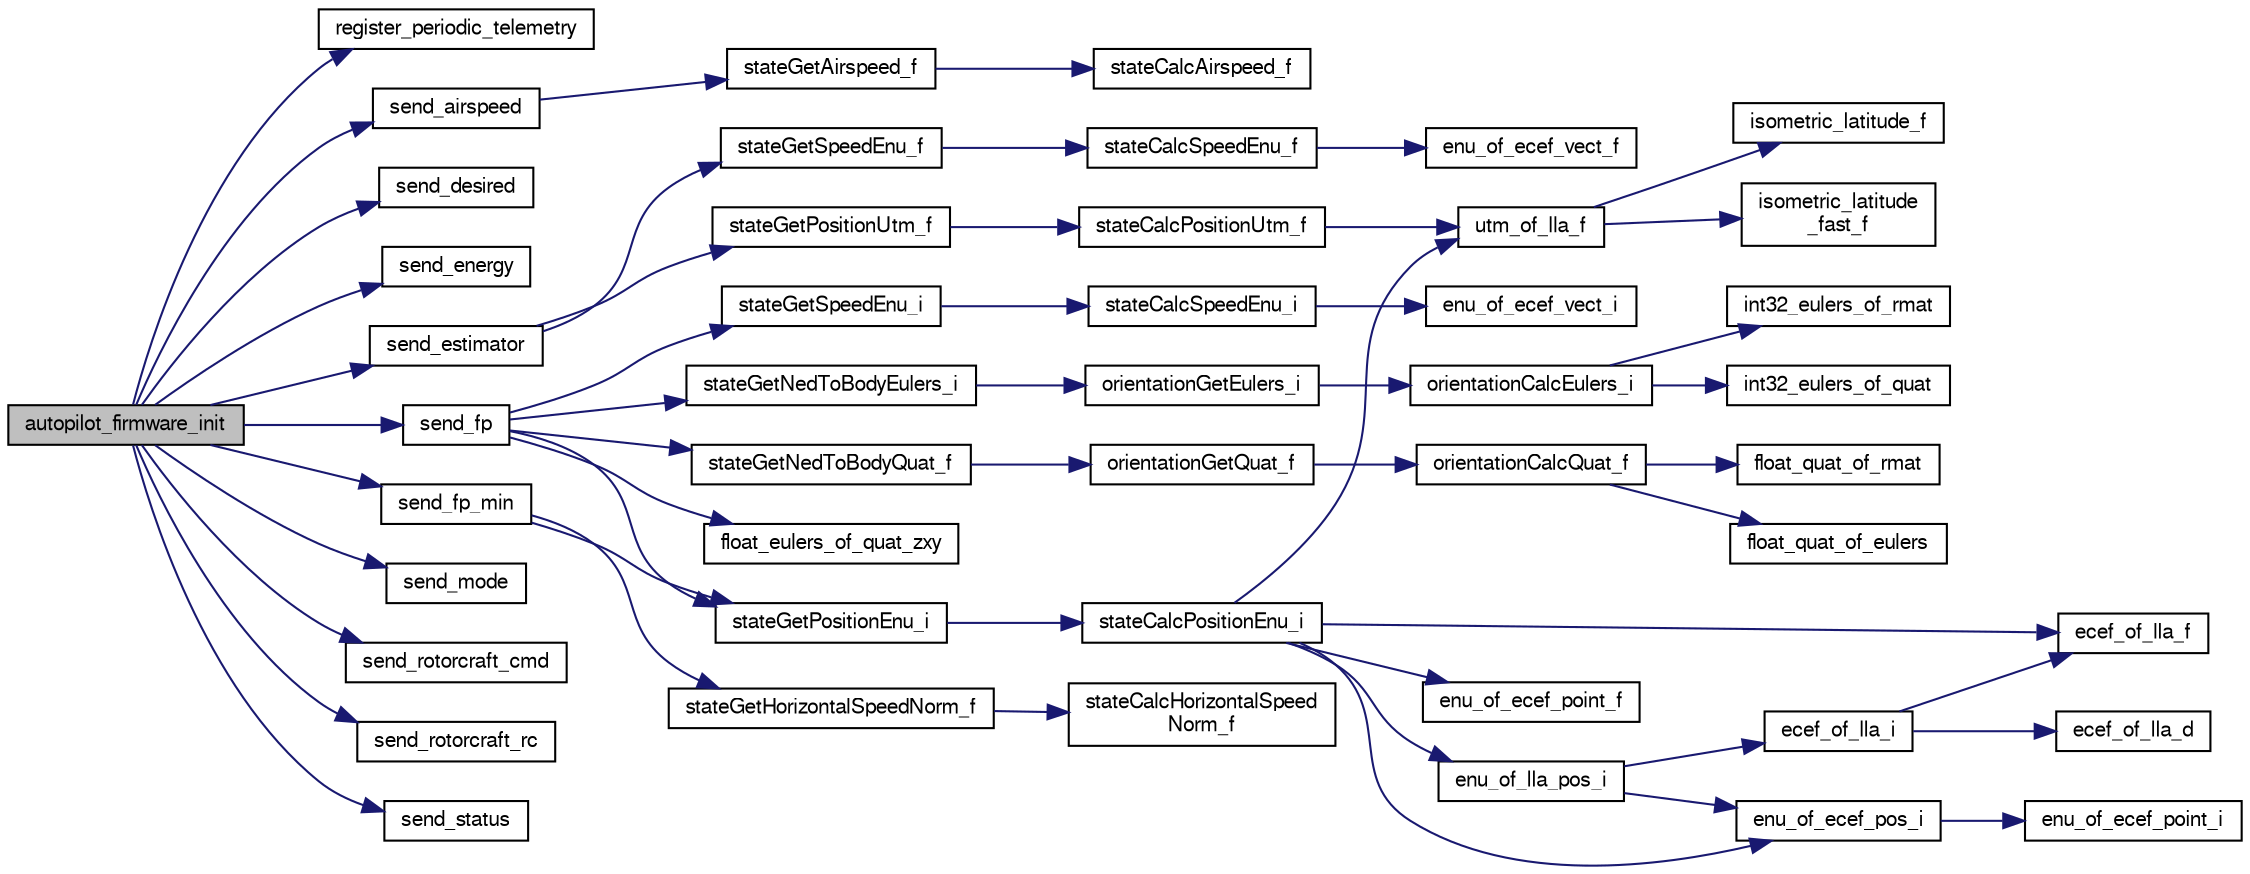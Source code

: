 digraph "autopilot_firmware_init"
{
  edge [fontname="FreeSans",fontsize="10",labelfontname="FreeSans",labelfontsize="10"];
  node [fontname="FreeSans",fontsize="10",shape=record];
  rankdir="LR";
  Node1 [label="autopilot_firmware_init",height=0.2,width=0.4,color="black", fillcolor="grey75", style="filled", fontcolor="black"];
  Node1 -> Node2 [color="midnightblue",fontsize="10",style="solid",fontname="FreeSans"];
  Node2 [label="register_periodic_telemetry",height=0.2,width=0.4,color="black", fillcolor="white", style="filled",URL="$telemetry_8c.html#a8b8cf43739f06c54d16370c141b541a0",tooltip="Register a telemetry callback function. "];
  Node1 -> Node3 [color="midnightblue",fontsize="10",style="solid",fontname="FreeSans"];
  Node3 [label="send_airspeed",height=0.2,width=0.4,color="black", fillcolor="white", style="filled",URL="$fixedwing_2autopilot__firmware_8c.html#a66607b1cbf8f7535ab395e10f531e989"];
  Node3 -> Node4 [color="midnightblue",fontsize="10",style="solid",fontname="FreeSans"];
  Node4 [label="stateGetAirspeed_f",height=0.2,width=0.4,color="black", fillcolor="white", style="filled",URL="$group__state__wind__airspeed.html#gab0cc6ebb3671ec1b34ac2c33f11c6b26",tooltip="Get airspeed (float). "];
  Node4 -> Node5 [color="midnightblue",fontsize="10",style="solid",fontname="FreeSans"];
  Node5 [label="stateCalcAirspeed_f",height=0.2,width=0.4,color="black", fillcolor="white", style="filled",URL="$group__state__wind__airspeed.html#gac2516cd42b66afab524662b27fd96cd5"];
  Node1 -> Node6 [color="midnightblue",fontsize="10",style="solid",fontname="FreeSans"];
  Node6 [label="send_desired",height=0.2,width=0.4,color="black", fillcolor="white", style="filled",URL="$fixedwing_2autopilot__firmware_8c.html#a39bb118e4dfd535f85e7106804378972"];
  Node1 -> Node7 [color="midnightblue",fontsize="10",style="solid",fontname="FreeSans"];
  Node7 [label="send_energy",height=0.2,width=0.4,color="black", fillcolor="white", style="filled",URL="$fixedwing_2autopilot__firmware_8c.html#a5b82f013ab4d5b172d8859488d3d6040"];
  Node1 -> Node8 [color="midnightblue",fontsize="10",style="solid",fontname="FreeSans"];
  Node8 [label="send_estimator",height=0.2,width=0.4,color="black", fillcolor="white", style="filled",URL="$fixedwing_2autopilot__firmware_8c.html#ae015b1759bb416ee56b7a3a403b12985"];
  Node8 -> Node9 [color="midnightblue",fontsize="10",style="solid",fontname="FreeSans"];
  Node9 [label="stateGetPositionUtm_f",height=0.2,width=0.4,color="black", fillcolor="white", style="filled",URL="$group__state__position.html#ga7488f3b1e3afa9515541c0130278bdac",tooltip="Get position in UTM coordinates (float). "];
  Node9 -> Node10 [color="midnightblue",fontsize="10",style="solid",fontname="FreeSans"];
  Node10 [label="stateCalcPositionUtm_f",height=0.2,width=0.4,color="black", fillcolor="white", style="filled",URL="$group__state__position.html#ga6893f5e3d84e0464d2bc6fc86a08f16d"];
  Node10 -> Node11 [color="midnightblue",fontsize="10",style="solid",fontname="FreeSans"];
  Node11 [label="utm_of_lla_f",height=0.2,width=0.4,color="black", fillcolor="white", style="filled",URL="$pprz__geodetic__float_8c.html#af99d4775df518f30b741b49c26eceedd"];
  Node11 -> Node12 [color="midnightblue",fontsize="10",style="solid",fontname="FreeSans"];
  Node12 [label="isometric_latitude_f",height=0.2,width=0.4,color="black", fillcolor="white", style="filled",URL="$pprz__geodetic__float_8c.html#a25c5bd31de0ea0d0caf14a0d217ad3ea"];
  Node11 -> Node13 [color="midnightblue",fontsize="10",style="solid",fontname="FreeSans"];
  Node13 [label="isometric_latitude\l_fast_f",height=0.2,width=0.4,color="black", fillcolor="white", style="filled",URL="$pprz__geodetic__float_8c.html#a21ea1b369f7d4abd984fb89c488dde24"];
  Node8 -> Node14 [color="midnightblue",fontsize="10",style="solid",fontname="FreeSans"];
  Node14 [label="stateGetSpeedEnu_f",height=0.2,width=0.4,color="black", fillcolor="white", style="filled",URL="$group__state__velocity.html#ga8e7f86fe83bd1b767f9c5016ed245822",tooltip="Get ground speed in local ENU coordinates (float). "];
  Node14 -> Node15 [color="midnightblue",fontsize="10",style="solid",fontname="FreeSans"];
  Node15 [label="stateCalcSpeedEnu_f",height=0.2,width=0.4,color="black", fillcolor="white", style="filled",URL="$group__state__velocity.html#ga2f7eff6a1ac5d75adf7f70803be06483"];
  Node15 -> Node16 [color="midnightblue",fontsize="10",style="solid",fontname="FreeSans"];
  Node16 [label="enu_of_ecef_vect_f",height=0.2,width=0.4,color="black", fillcolor="white", style="filled",URL="$pprz__geodetic__float_8c.html#ac44c5ea35811dcd7f50fb3741d0c12ad"];
  Node1 -> Node17 [color="midnightblue",fontsize="10",style="solid",fontname="FreeSans"];
  Node17 [label="send_fp",height=0.2,width=0.4,color="black", fillcolor="white", style="filled",URL="$rotorcraft_2autopilot__firmware_8c.html#acaec1d6d2a2c682a3236c28974830807"];
  Node17 -> Node18 [color="midnightblue",fontsize="10",style="solid",fontname="FreeSans"];
  Node18 [label="float_eulers_of_quat_zxy",height=0.2,width=0.4,color="black", fillcolor="white", style="filled",URL="$group__math__algebra__float.html#ga94f781d7f49b3e8fe681bd456faabbd1",tooltip="euler rotation &#39;ZXY&#39; This rotation order is useful if you need 90 deg pitch "];
  Node17 -> Node19 [color="midnightblue",fontsize="10",style="solid",fontname="FreeSans"];
  Node19 [label="stateGetNedToBodyEulers_i",height=0.2,width=0.4,color="black", fillcolor="white", style="filled",URL="$group__state__attitude.html#ga5ae8778366c1fad669189cb2def40792",tooltip="Get vehicle body attitude euler angles (int). "];
  Node19 -> Node20 [color="midnightblue",fontsize="10",style="solid",fontname="FreeSans"];
  Node20 [label="orientationGetEulers_i",height=0.2,width=0.4,color="black", fillcolor="white", style="filled",URL="$group__math__orientation__representation.html#gae05f220bbbdaafcbe11bc2d1fb622f39",tooltip="Get vehicle body attitude euler angles (int). "];
  Node20 -> Node21 [color="midnightblue",fontsize="10",style="solid",fontname="FreeSans"];
  Node21 [label="orientationCalcEulers_i",height=0.2,width=0.4,color="black", fillcolor="white", style="filled",URL="$group__math__orientation__representation.html#gaa07c68d2ea52188413c8c90ce48b73c8"];
  Node21 -> Node22 [color="midnightblue",fontsize="10",style="solid",fontname="FreeSans"];
  Node22 [label="int32_eulers_of_rmat",height=0.2,width=0.4,color="black", fillcolor="white", style="filled",URL="$group__math__algebra__int.html#gaf2f61a27841c68cefbd27a8614fcd90e"];
  Node21 -> Node23 [color="midnightblue",fontsize="10",style="solid",fontname="FreeSans"];
  Node23 [label="int32_eulers_of_quat",height=0.2,width=0.4,color="black", fillcolor="white", style="filled",URL="$group__math__algebra__int.html#ga02ccc32cb7b533e0c7cf18140fb7104e"];
  Node17 -> Node24 [color="midnightblue",fontsize="10",style="solid",fontname="FreeSans"];
  Node24 [label="stateGetNedToBodyQuat_f",height=0.2,width=0.4,color="black", fillcolor="white", style="filled",URL="$group__state__attitude.html#gae03bd8f94b7150506835b77060b73311",tooltip="Get vehicle body attitude quaternion (float). "];
  Node24 -> Node25 [color="midnightblue",fontsize="10",style="solid",fontname="FreeSans"];
  Node25 [label="orientationGetQuat_f",height=0.2,width=0.4,color="black", fillcolor="white", style="filled",URL="$group__math__orientation__representation.html#ga4bc38966bac43e1f55b2f042d8f2e411",tooltip="Get vehicle body attitude quaternion (float). "];
  Node25 -> Node26 [color="midnightblue",fontsize="10",style="solid",fontname="FreeSans"];
  Node26 [label="orientationCalcQuat_f",height=0.2,width=0.4,color="black", fillcolor="white", style="filled",URL="$group__math__orientation__representation.html#ga33edf7d5bd278bed617fb5aa88559dc2"];
  Node26 -> Node27 [color="midnightblue",fontsize="10",style="solid",fontname="FreeSans"];
  Node27 [label="float_quat_of_rmat",height=0.2,width=0.4,color="black", fillcolor="white", style="filled",URL="$group__math__algebra__float.html#ga29a7db3c967cea290d25b28b4d17f01f",tooltip="Quaternion from rotation matrix. "];
  Node26 -> Node28 [color="midnightblue",fontsize="10",style="solid",fontname="FreeSans"];
  Node28 [label="float_quat_of_eulers",height=0.2,width=0.4,color="black", fillcolor="white", style="filled",URL="$group__math__algebra__float.html#ga99c8f1ff70a5b638cf87ea816f1756a2",tooltip="quat of euler roation &#39;ZYX&#39; "];
  Node17 -> Node29 [color="midnightblue",fontsize="10",style="solid",fontname="FreeSans"];
  Node29 [label="stateGetPositionEnu_i",height=0.2,width=0.4,color="black", fillcolor="white", style="filled",URL="$group__state__position.html#gaf326b26862d91ded4ee4e856a511df47",tooltip="Get position in local ENU coordinates (int). "];
  Node29 -> Node30 [color="midnightblue",fontsize="10",style="solid",fontname="FreeSans"];
  Node30 [label="stateCalcPositionEnu_i",height=0.2,width=0.4,color="black", fillcolor="white", style="filled",URL="$group__state__position.html#gaf61c3a86bc000852a2d27d5727ceaa91"];
  Node30 -> Node31 [color="midnightblue",fontsize="10",style="solid",fontname="FreeSans"];
  Node31 [label="enu_of_ecef_pos_i",height=0.2,width=0.4,color="black", fillcolor="white", style="filled",URL="$group__math__geodetic__int.html#ga710a45725431766f0a003ba93cb58a11",tooltip="Convert a ECEF position to local ENU. "];
  Node31 -> Node32 [color="midnightblue",fontsize="10",style="solid",fontname="FreeSans"];
  Node32 [label="enu_of_ecef_point_i",height=0.2,width=0.4,color="black", fillcolor="white", style="filled",URL="$group__math__geodetic__int.html#ga85bcbfc73a43b120465422ec55647573",tooltip="Convert a point from ECEF to local ENU. "];
  Node30 -> Node33 [color="midnightblue",fontsize="10",style="solid",fontname="FreeSans"];
  Node33 [label="enu_of_ecef_point_f",height=0.2,width=0.4,color="black", fillcolor="white", style="filled",URL="$pprz__geodetic__float_8c.html#a2a82ebdce90a3e41d54f72c5e787fcd0"];
  Node30 -> Node34 [color="midnightblue",fontsize="10",style="solid",fontname="FreeSans"];
  Node34 [label="ecef_of_lla_f",height=0.2,width=0.4,color="black", fillcolor="white", style="filled",URL="$pprz__geodetic__float_8c.html#a65bc5ba8b61d014ca659035759cc001c"];
  Node30 -> Node35 [color="midnightblue",fontsize="10",style="solid",fontname="FreeSans"];
  Node35 [label="enu_of_lla_pos_i",height=0.2,width=0.4,color="black", fillcolor="white", style="filled",URL="$group__math__geodetic__int.html#gae42bb4930966f1c362524f95bb5d7d6e",tooltip="Convert a point from LLA to local ENU. "];
  Node35 -> Node36 [color="midnightblue",fontsize="10",style="solid",fontname="FreeSans"];
  Node36 [label="ecef_of_lla_i",height=0.2,width=0.4,color="black", fillcolor="white", style="filled",URL="$group__math__geodetic__int.html#ga386f7bf340618bf1454ca2a3b5086100",tooltip="Convert a LLA to ECEF. "];
  Node36 -> Node34 [color="midnightblue",fontsize="10",style="solid",fontname="FreeSans"];
  Node36 -> Node37 [color="midnightblue",fontsize="10",style="solid",fontname="FreeSans"];
  Node37 [label="ecef_of_lla_d",height=0.2,width=0.4,color="black", fillcolor="white", style="filled",URL="$group__math__geodetic__double.html#gae6608c48696daebf3382f08e655028d9"];
  Node35 -> Node31 [color="midnightblue",fontsize="10",style="solid",fontname="FreeSans"];
  Node30 -> Node11 [color="midnightblue",fontsize="10",style="solid",fontname="FreeSans"];
  Node17 -> Node38 [color="midnightblue",fontsize="10",style="solid",fontname="FreeSans"];
  Node38 [label="stateGetSpeedEnu_i",height=0.2,width=0.4,color="black", fillcolor="white", style="filled",URL="$group__state__velocity.html#ga1a409d27e4a63124d4386ec3466366ff",tooltip="Get ground speed in local ENU coordinates (int). "];
  Node38 -> Node39 [color="midnightblue",fontsize="10",style="solid",fontname="FreeSans"];
  Node39 [label="stateCalcSpeedEnu_i",height=0.2,width=0.4,color="black", fillcolor="white", style="filled",URL="$group__state__velocity.html#gac5705ba421760a77d8a4e7eab67a8f73"];
  Node39 -> Node40 [color="midnightblue",fontsize="10",style="solid",fontname="FreeSans"];
  Node40 [label="enu_of_ecef_vect_i",height=0.2,width=0.4,color="black", fillcolor="white", style="filled",URL="$group__math__geodetic__int.html#gaf0ee62cd162ca87bc294be6cfd107986",tooltip="Rotate a vector from ECEF to ENU. "];
  Node1 -> Node41 [color="midnightblue",fontsize="10",style="solid",fontname="FreeSans"];
  Node41 [label="send_fp_min",height=0.2,width=0.4,color="black", fillcolor="white", style="filled",URL="$rotorcraft_2autopilot__firmware_8c.html#aaf2444e723981dbebaac51823933f101"];
  Node41 -> Node42 [color="midnightblue",fontsize="10",style="solid",fontname="FreeSans"];
  Node42 [label="stateGetHorizontalSpeedNorm_f",height=0.2,width=0.4,color="black", fillcolor="white", style="filled",URL="$group__state__velocity.html#ga1396b84069296dc0353f25281a472c08",tooltip="Get norm of horizontal ground speed (float). "];
  Node42 -> Node43 [color="midnightblue",fontsize="10",style="solid",fontname="FreeSans"];
  Node43 [label="stateCalcHorizontalSpeed\lNorm_f",height=0.2,width=0.4,color="black", fillcolor="white", style="filled",URL="$group__state__velocity.html#ga990849172b82f2e3bc1ab9da2395c9c4"];
  Node41 -> Node29 [color="midnightblue",fontsize="10",style="solid",fontname="FreeSans"];
  Node1 -> Node44 [color="midnightblue",fontsize="10",style="solid",fontname="FreeSans"];
  Node44 [label="send_mode",height=0.2,width=0.4,color="black", fillcolor="white", style="filled",URL="$fixedwing_2autopilot__firmware_8c.html#afa3e0f7f34f17d74b01b42e37aed933d"];
  Node1 -> Node45 [color="midnightblue",fontsize="10",style="solid",fontname="FreeSans"];
  Node45 [label="send_rotorcraft_cmd",height=0.2,width=0.4,color="black", fillcolor="white", style="filled",URL="$rotorcraft_2autopilot__firmware_8c.html#af2f3a17362033d3bb553cde990d9fd70"];
  Node1 -> Node46 [color="midnightblue",fontsize="10",style="solid",fontname="FreeSans"];
  Node46 [label="send_rotorcraft_rc",height=0.2,width=0.4,color="black", fillcolor="white", style="filled",URL="$rotorcraft_2autopilot__firmware_8c.html#a746550846cb8534829bb35efb78190a9"];
  Node1 -> Node47 [color="midnightblue",fontsize="10",style="solid",fontname="FreeSans"];
  Node47 [label="send_status",height=0.2,width=0.4,color="black", fillcolor="white", style="filled",URL="$rotorcraft_2autopilot__firmware_8c.html#a261bd78437dcd415525d72019aac4a89"];
}
